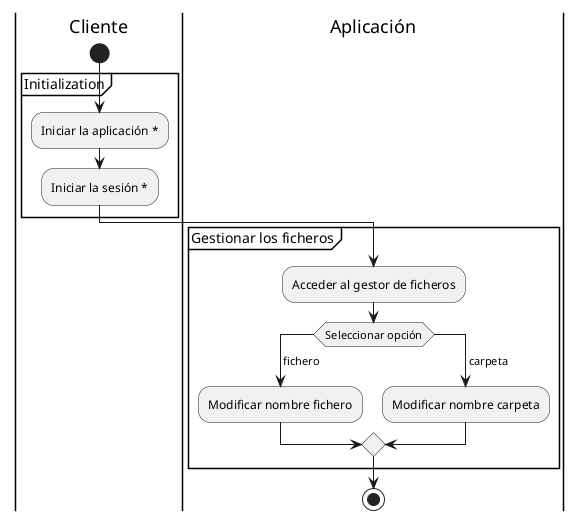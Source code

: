 @startuml
'https://plantuml.com/activity-diagram-beta
'!theme amiga from https://raw.githubusercontent.com/plantuml/plantuml/master/themes

'Modificar fichero / carpeta
skinparam defaultFontName consolas
skinparam minClassWidth 100
skinparam conditionStyle inside

|Cliente|

  start
  partition Initialization {
    :Iniciar la aplicación *;
    :Iniciar la sesión *;
  }

|Aplicación|

  partition "Gestionar los ficheros" {
    :Acceder al gestor de ficheros;

    switch (Seleccionar opción)
      case ( fichero )
        :Modificar nombre fichero;
      case ( carpeta )
        :Modificar nombre carpeta;
    endswitch
  }

stop


@enduml
